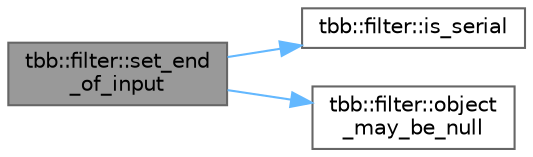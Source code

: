 digraph "tbb::filter::set_end_of_input"
{
 // LATEX_PDF_SIZE
  bgcolor="transparent";
  edge [fontname=Helvetica,fontsize=10,labelfontname=Helvetica,labelfontsize=10];
  node [fontname=Helvetica,fontsize=10,shape=box,height=0.2,width=0.4];
  rankdir="LR";
  Node1 [id="Node000001",label="tbb::filter::set_end\l_of_input",height=0.2,width=0.4,color="gray40", fillcolor="grey60", style="filled", fontcolor="black",tooltip=" "];
  Node1 -> Node2 [id="edge3_Node000001_Node000002",color="steelblue1",style="solid",tooltip=" "];
  Node2 [id="Node000002",label="tbb::filter::is_serial",height=0.2,width=0.4,color="grey40", fillcolor="white", style="filled",URL="$classtbb_1_1filter.html#afdb47fad8b509a178e5e415a3361030e",tooltip="True if filter is serial."];
  Node1 -> Node3 [id="edge4_Node000001_Node000003",color="steelblue1",style="solid",tooltip=" "];
  Node3 [id="Node000003",label="tbb::filter::object\l_may_be_null",height=0.2,width=0.4,color="grey40", fillcolor="white", style="filled",URL="$classtbb_1_1filter.html#aeb5fbff6b01a85e0c74c8976b6f761de",tooltip="true if an input filter can emit null"];
}
